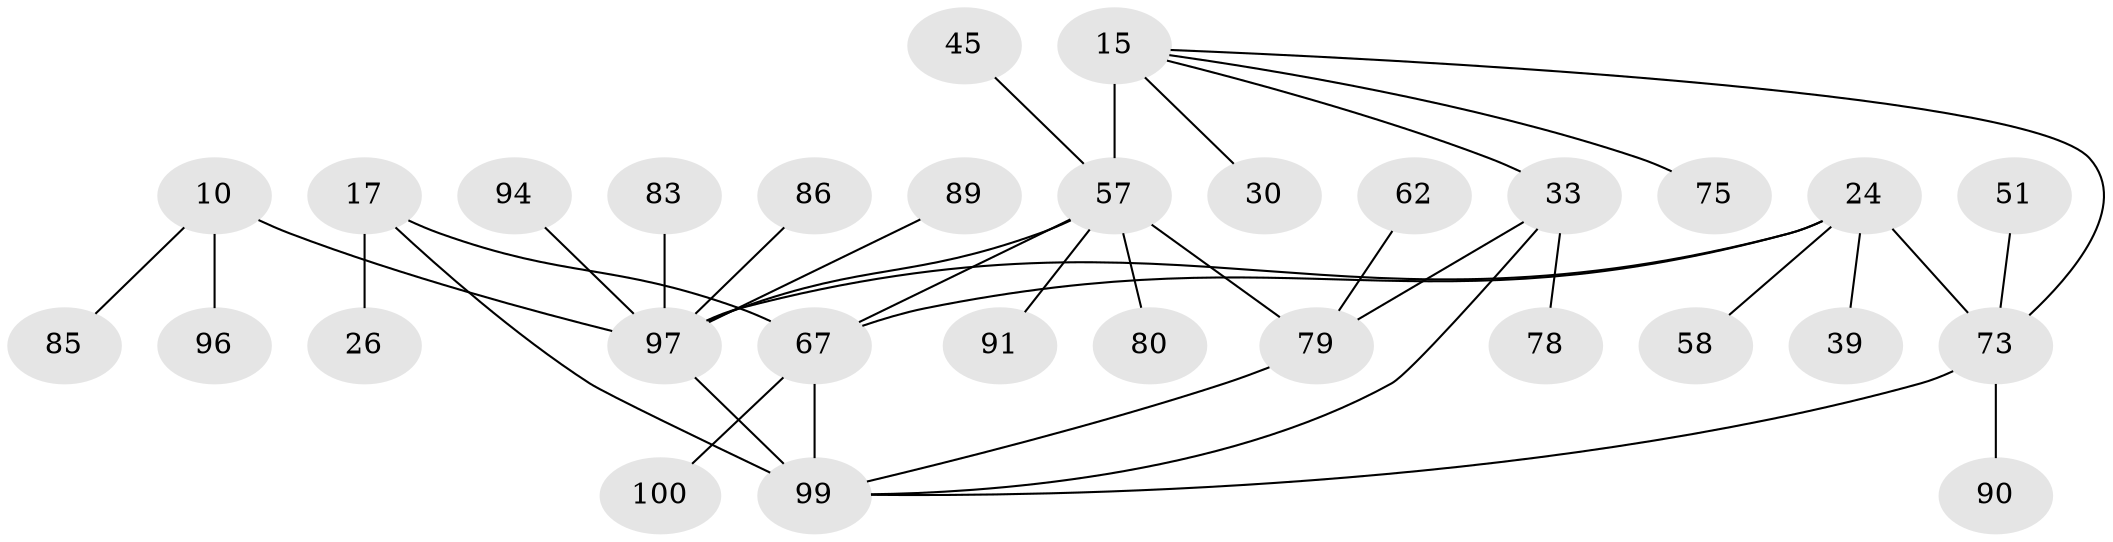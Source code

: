 // original degree distribution, {6: 0.07, 18: 0.01, 5: 0.07, 8: 0.03, 11: 0.01, 10: 0.01, 7: 0.02, 4: 0.03, 12: 0.01, 9: 0.01, 1: 0.56, 2: 0.12, 3: 0.05}
// Generated by graph-tools (version 1.1) at 2025/57/03/04/25 21:57:24]
// undirected, 30 vertices, 37 edges
graph export_dot {
graph [start="1"]
  node [color=gray90,style=filled];
  10 [super="+7"];
  15 [super="+11"];
  17 [super="+16"];
  24 [super="+22"];
  26;
  30;
  33 [super="+5"];
  39;
  45;
  51;
  57 [super="+42+47+12+14"];
  58;
  62;
  67 [super="+64"];
  73 [super="+44+68+23+35"];
  75 [super="+74"];
  78;
  79 [super="+3+27+61"];
  80;
  83;
  85;
  86;
  89;
  90 [super="+60+87"];
  91;
  94;
  96 [super="+54+71"];
  97 [super="+93+9+40+43+53+72"];
  99 [super="+31+65+70+98+69+76+77+81+82+84+88+92+95"];
  100 [super="+56"];
  10 -- 85;
  10 -- 96;
  10 -- 97 [weight=6];
  15 -- 30;
  15 -- 57 [weight=7];
  15 -- 75;
  15 -- 73;
  15 -- 33;
  17 -- 26;
  17 -- 99 [weight=2];
  17 -- 67 [weight=4];
  24 -- 39;
  24 -- 58;
  24 -- 73 [weight=6];
  24 -- 97;
  24 -- 67 [weight=2];
  33 -- 99 [weight=2];
  33 -- 78;
  33 -- 79 [weight=4];
  45 -- 57;
  51 -- 73;
  57 -- 80;
  57 -- 79;
  57 -- 97 [weight=2];
  57 -- 91;
  57 -- 67;
  62 -- 79;
  67 -- 99 [weight=2];
  67 -- 100;
  73 -- 90;
  73 -- 99;
  79 -- 99 [weight=2];
  83 -- 97;
  86 -- 97;
  89 -- 97;
  94 -- 97;
  97 -- 99 [weight=3];
}
